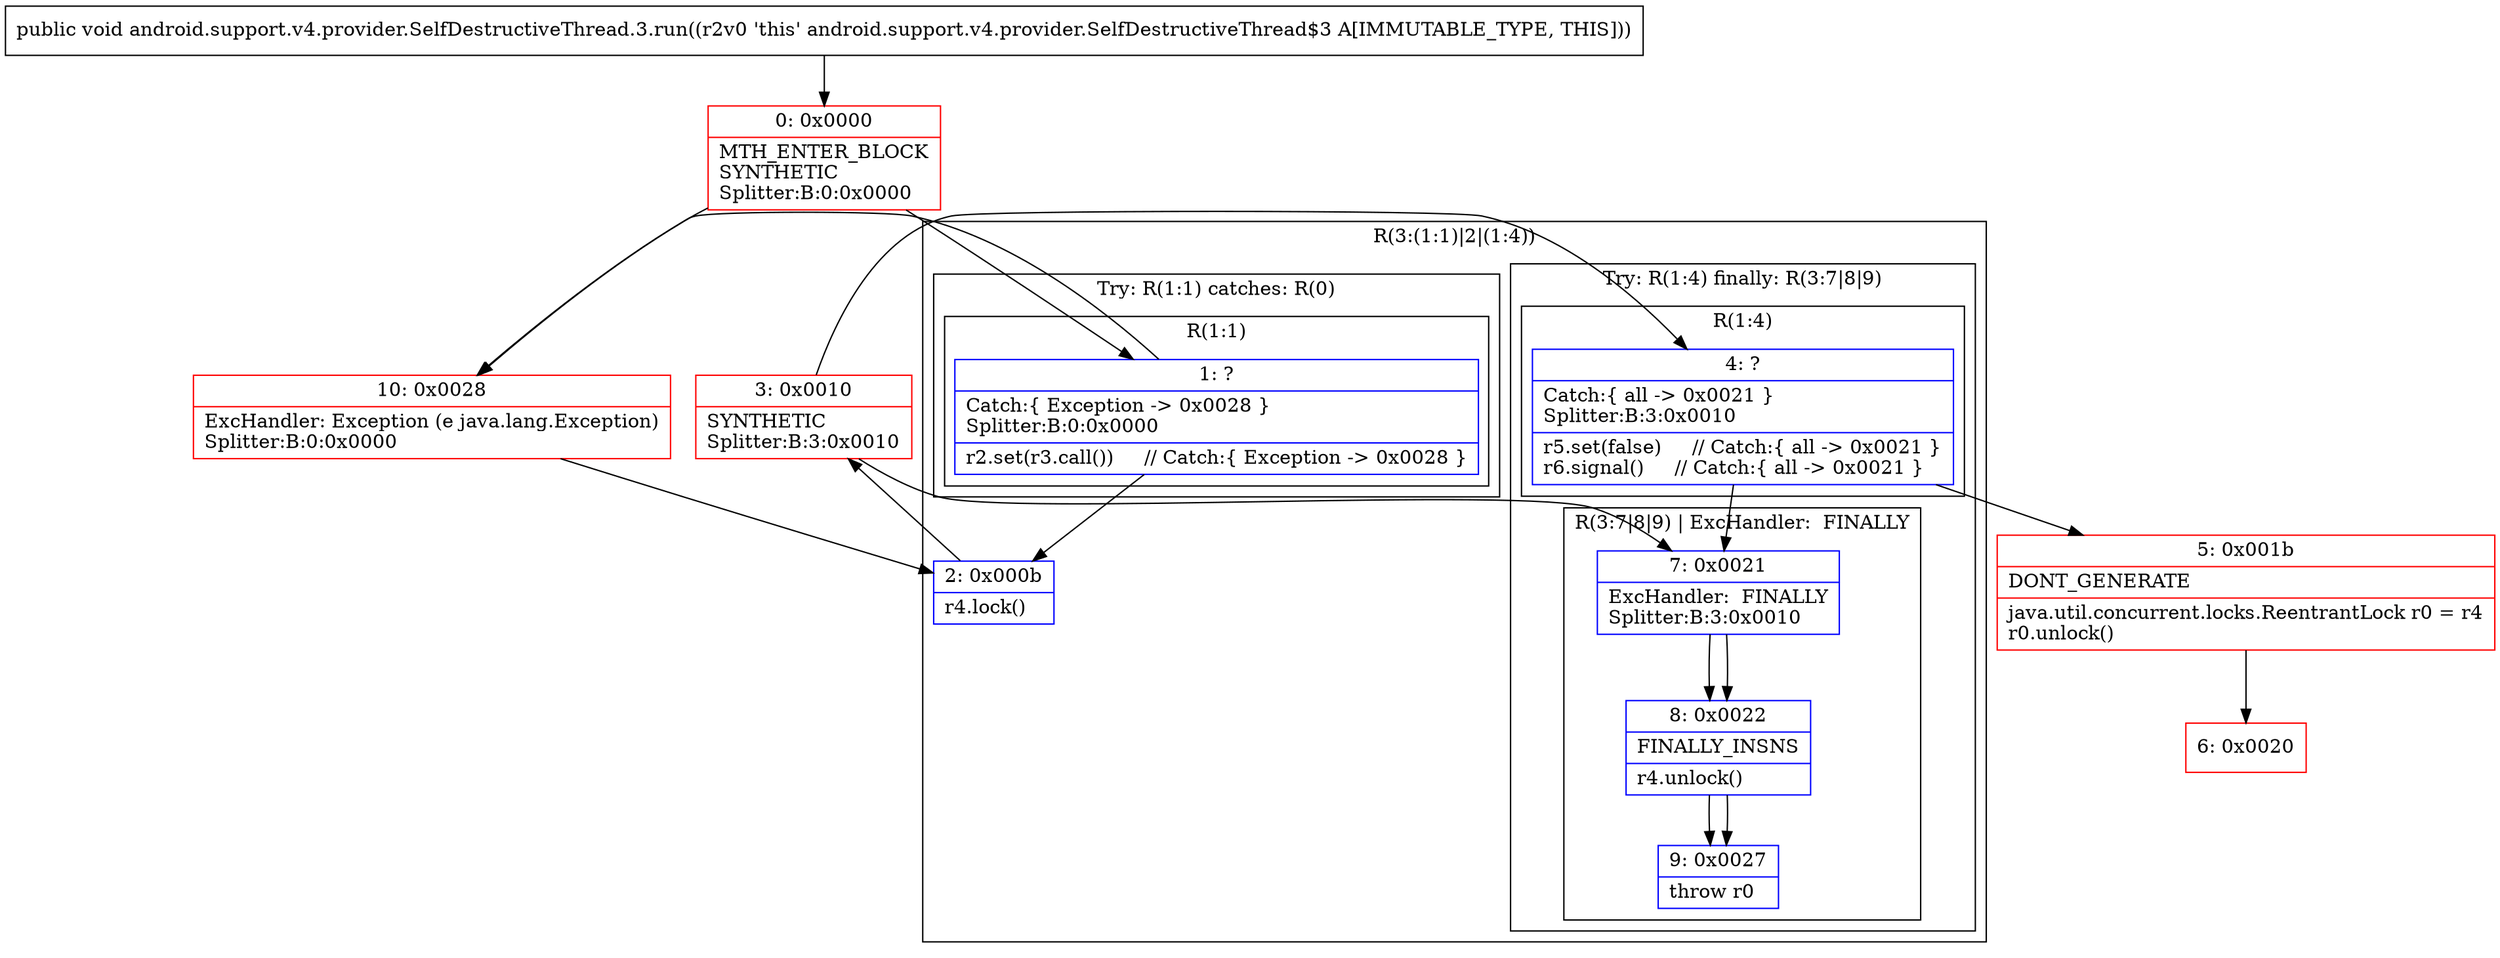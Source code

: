 digraph "CFG forandroid.support.v4.provider.SelfDestructiveThread.3.run()V" {
subgraph cluster_Region_1100814072 {
label = "R(3:(1:1)|2|(1:4))";
node [shape=record,color=blue];
subgraph cluster_TryCatchRegion_435074009 {
label = "Try: R(1:1) catches: R(0)";
node [shape=record,color=blue];
subgraph cluster_Region_1047493055 {
label = "R(1:1)";
node [shape=record,color=blue];
Node_1 [shape=record,label="{1\:\ ?|Catch:\{ Exception \-\> 0x0028 \}\lSplitter:B:0:0x0000\l|r2.set(r3.call())     \/\/ Catch:\{ Exception \-\> 0x0028 \}\l}"];
}
subgraph cluster_Region_560528012 {
label = "R(0) | ExcHandler: Exception (e java.lang.Exception)\l";
node [shape=record,color=blue];
}
}
Node_2 [shape=record,label="{2\:\ 0x000b|r4.lock()\l}"];
subgraph cluster_TryCatchRegion_149623439 {
label = "Try: R(1:4) finally: R(3:7|8|9)";
node [shape=record,color=blue];
subgraph cluster_Region_1693915184 {
label = "R(1:4)";
node [shape=record,color=blue];
Node_4 [shape=record,label="{4\:\ ?|Catch:\{ all \-\> 0x0021 \}\lSplitter:B:3:0x0010\l|r5.set(false)     \/\/ Catch:\{ all \-\> 0x0021 \}\lr6.signal()     \/\/ Catch:\{ all \-\> 0x0021 \}\l}"];
}
subgraph cluster_Region_554710928 {
label = "R(3:7|8|9) | ExcHandler:  FINALLY\l";
node [shape=record,color=blue];
Node_7 [shape=record,label="{7\:\ 0x0021|ExcHandler:  FINALLY\lSplitter:B:3:0x0010\l}"];
Node_8 [shape=record,label="{8\:\ 0x0022|FINALLY_INSNS\l|r4.unlock()\l}"];
Node_9 [shape=record,label="{9\:\ 0x0027|throw r0\l}"];
}
}
}
subgraph cluster_Region_554710928 {
label = "R(3:7|8|9) | ExcHandler:  FINALLY\l";
node [shape=record,color=blue];
Node_7 [shape=record,label="{7\:\ 0x0021|ExcHandler:  FINALLY\lSplitter:B:3:0x0010\l}"];
Node_8 [shape=record,label="{8\:\ 0x0022|FINALLY_INSNS\l|r4.unlock()\l}"];
Node_9 [shape=record,label="{9\:\ 0x0027|throw r0\l}"];
}
subgraph cluster_Region_560528012 {
label = "R(0) | ExcHandler: Exception (e java.lang.Exception)\l";
node [shape=record,color=blue];
}
Node_0 [shape=record,color=red,label="{0\:\ 0x0000|MTH_ENTER_BLOCK\lSYNTHETIC\lSplitter:B:0:0x0000\l}"];
Node_3 [shape=record,color=red,label="{3\:\ 0x0010|SYNTHETIC\lSplitter:B:3:0x0010\l}"];
Node_5 [shape=record,color=red,label="{5\:\ 0x001b|DONT_GENERATE\l|java.util.concurrent.locks.ReentrantLock r0 = r4\lr0.unlock()\l}"];
Node_6 [shape=record,color=red,label="{6\:\ 0x0020}"];
Node_10 [shape=record,color=red,label="{10\:\ 0x0028|ExcHandler: Exception (e java.lang.Exception)\lSplitter:B:0:0x0000\l}"];
MethodNode[shape=record,label="{public void android.support.v4.provider.SelfDestructiveThread.3.run((r2v0 'this' android.support.v4.provider.SelfDestructiveThread$3 A[IMMUTABLE_TYPE, THIS])) }"];
MethodNode -> Node_0;
Node_1 -> Node_2;
Node_1 -> Node_10;
Node_2 -> Node_3;
Node_4 -> Node_5;
Node_4 -> Node_7;
Node_7 -> Node_8;
Node_8 -> Node_9;
Node_7 -> Node_8;
Node_8 -> Node_9;
Node_0 -> Node_1;
Node_0 -> Node_10;
Node_3 -> Node_4;
Node_3 -> Node_7;
Node_5 -> Node_6;
Node_10 -> Node_2;
}

